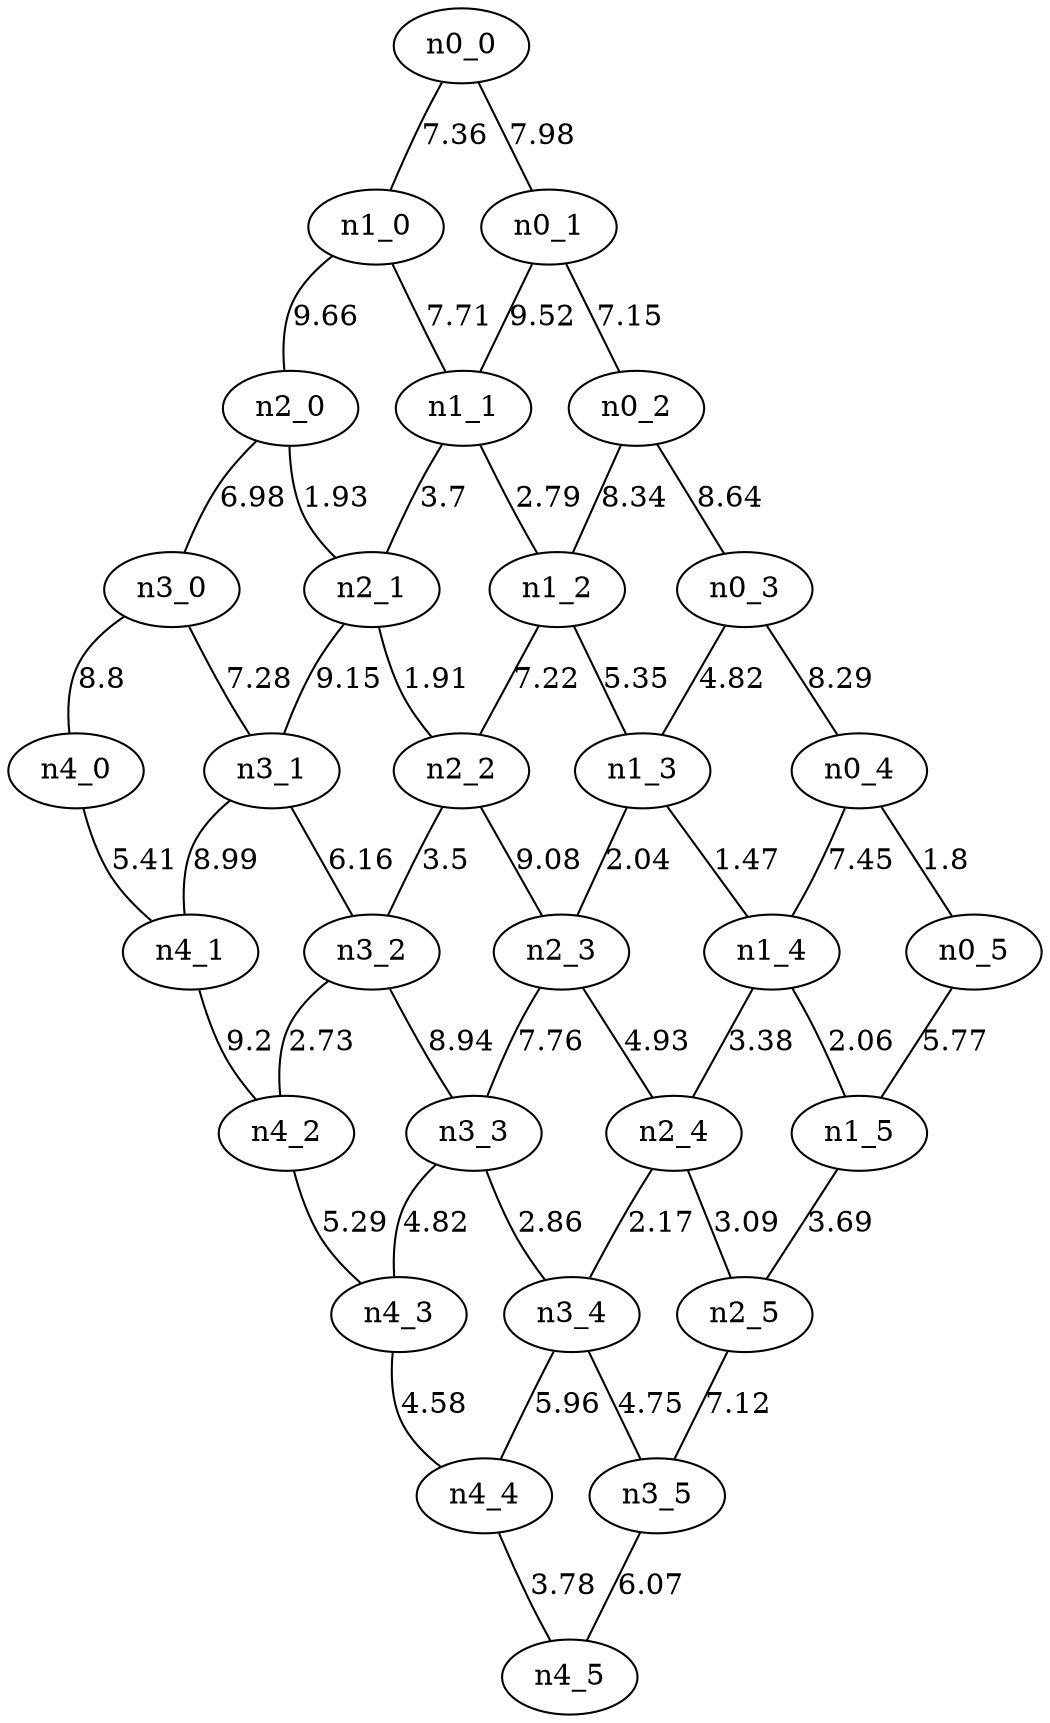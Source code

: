 graph G {
"n4_3";
"n2_4";
"n1_0";
"n3_4";
"n3_1";
"n0_2";
"n4_4";
"n3_5";
"n0_5";
"n0_0";
"n1_3";
"n0_3";
"n2_0";
"n4_0";
"n1_2";
"n4_2";
"n3_0";
"n2_5";
"n1_5";
"n2_2";
"n4_1";
"n3_2";
"n2_3";
"n0_1";
"n1_1";
"n1_4";
"n2_1";
"n0_4";
"n4_5";
"n3_3";
    "n0_0" -- "n0_1"[label="7.98", len="7.98"];
    "n2_0" -- "n2_1"[label="1.93", len="1.93"];
    "n2_5" -- "n3_5"[label="7.12", len="7.12"];
    "n3_3" -- "n3_4"[label="2.86", len="2.86"];
    "n1_2" -- "n1_3"[label="5.35", len="5.35"];
    "n2_0" -- "n3_0"[label="6.98", len="6.98"];
    "n2_3" -- "n2_4"[label="4.93", len="4.93"];
    "n3_1" -- "n4_1"[label="8.99", len="8.99"];
    "n0_3" -- "n1_3"[label="4.82", len="4.82"];
    "n0_2" -- "n1_2"[label="8.34", len="8.34"];
    "n3_2" -- "n4_2"[label="2.73", len="2.73"];
    "n0_4" -- "n0_5"[label="1.8", len="1.8"];
    "n2_3" -- "n3_3"[label="7.76", len="7.76"];
    "n1_1" -- "n2_1"[label="3.7", len="3.7"];
    "n0_2" -- "n0_3"[label="8.64", len="8.64"];
    "n1_1" -- "n1_2"[label="2.79", len="2.79"];
    "n3_4" -- "n3_5"[label="4.75", len="4.75"];
    "n4_4" -- "n4_5"[label="3.78", len="3.78"];
    "n1_0" -- "n2_0"[label="9.66", len="9.66"];
    "n3_3" -- "n4_3"[label="4.82", len="4.82"];
    "n0_1" -- "n0_2"[label="7.15", len="7.15"];
    "n2_1" -- "n2_2"[label="1.91", len="1.91"];
    "n1_3" -- "n2_3"[label="2.04", len="2.04"];
    "n4_2" -- "n4_3"[label="5.29", len="5.29"];
    "n4_3" -- "n4_4"[label="4.58", len="4.58"];
    "n2_1" -- "n3_1"[label="9.15", len="9.15"];
    "n3_0" -- "n4_0"[label="8.8", len="8.8"];
    "n3_2" -- "n3_3"[label="8.94", len="8.94"];
    "n0_3" -- "n0_4"[label="8.29", len="8.29"];
    "n3_4" -- "n4_4"[label="5.96", len="5.96"];
    "n4_1" -- "n4_2"[label="9.2", len="9.2"];
    "n2_2" -- "n2_3"[label="9.08", len="9.08"];
    "n2_4" -- "n3_4"[label="2.17", len="2.17"];
    "n3_5" -- "n4_5"[label="6.07", len="6.07"];
    "n4_0" -- "n4_1"[label="5.41", len="5.41"];
    "n1_3" -- "n1_4"[label="1.47", len="1.47"];
    "n0_4" -- "n1_4"[label="7.45", len="7.45"];
    "n1_0" -- "n1_1"[label="7.71", len="7.71"];
    "n3_0" -- "n3_1"[label="7.28", len="7.28"];
    "n0_5" -- "n1_5"[label="5.77", len="5.77"];
    "n0_0" -- "n1_0"[label="7.36", len="7.36"];
    "n1_2" -- "n2_2"[label="7.22", len="7.22"];
    "n3_1" -- "n3_2"[label="6.16", len="6.16"];
    "n2_4" -- "n2_5"[label="3.09", len="3.09"];
    "n1_5" -- "n2_5"[label="3.69", len="3.69"];
    "n1_4" -- "n2_4"[label="3.38", len="3.38"];
    "n1_4" -- "n1_5"[label="2.06", len="2.06"];
    "n2_2" -- "n3_2"[label="3.5", len="3.5"];
    "n0_1" -- "n1_1"[label="9.52", len="9.52"];
}
